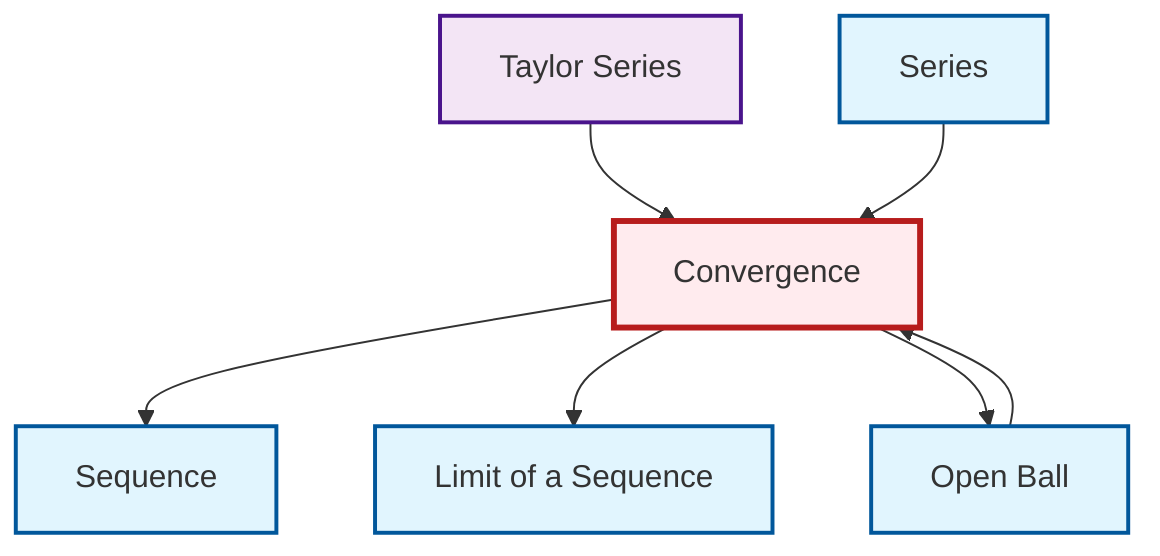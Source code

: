 graph TD
    classDef definition fill:#e1f5fe,stroke:#01579b,stroke-width:2px
    classDef theorem fill:#f3e5f5,stroke:#4a148c,stroke-width:2px
    classDef axiom fill:#fff3e0,stroke:#e65100,stroke-width:2px
    classDef example fill:#e8f5e9,stroke:#1b5e20,stroke-width:2px
    classDef current fill:#ffebee,stroke:#b71c1c,stroke-width:3px
    def-convergence["Convergence"]:::definition
    def-limit["Limit of a Sequence"]:::definition
    def-open-ball["Open Ball"]:::definition
    thm-taylor-series["Taylor Series"]:::theorem
    def-sequence["Sequence"]:::definition
    def-series["Series"]:::definition
    def-convergence --> def-sequence
    thm-taylor-series --> def-convergence
    def-open-ball --> def-convergence
    def-convergence --> def-limit
    def-convergence --> def-open-ball
    def-series --> def-convergence
    class def-convergence current